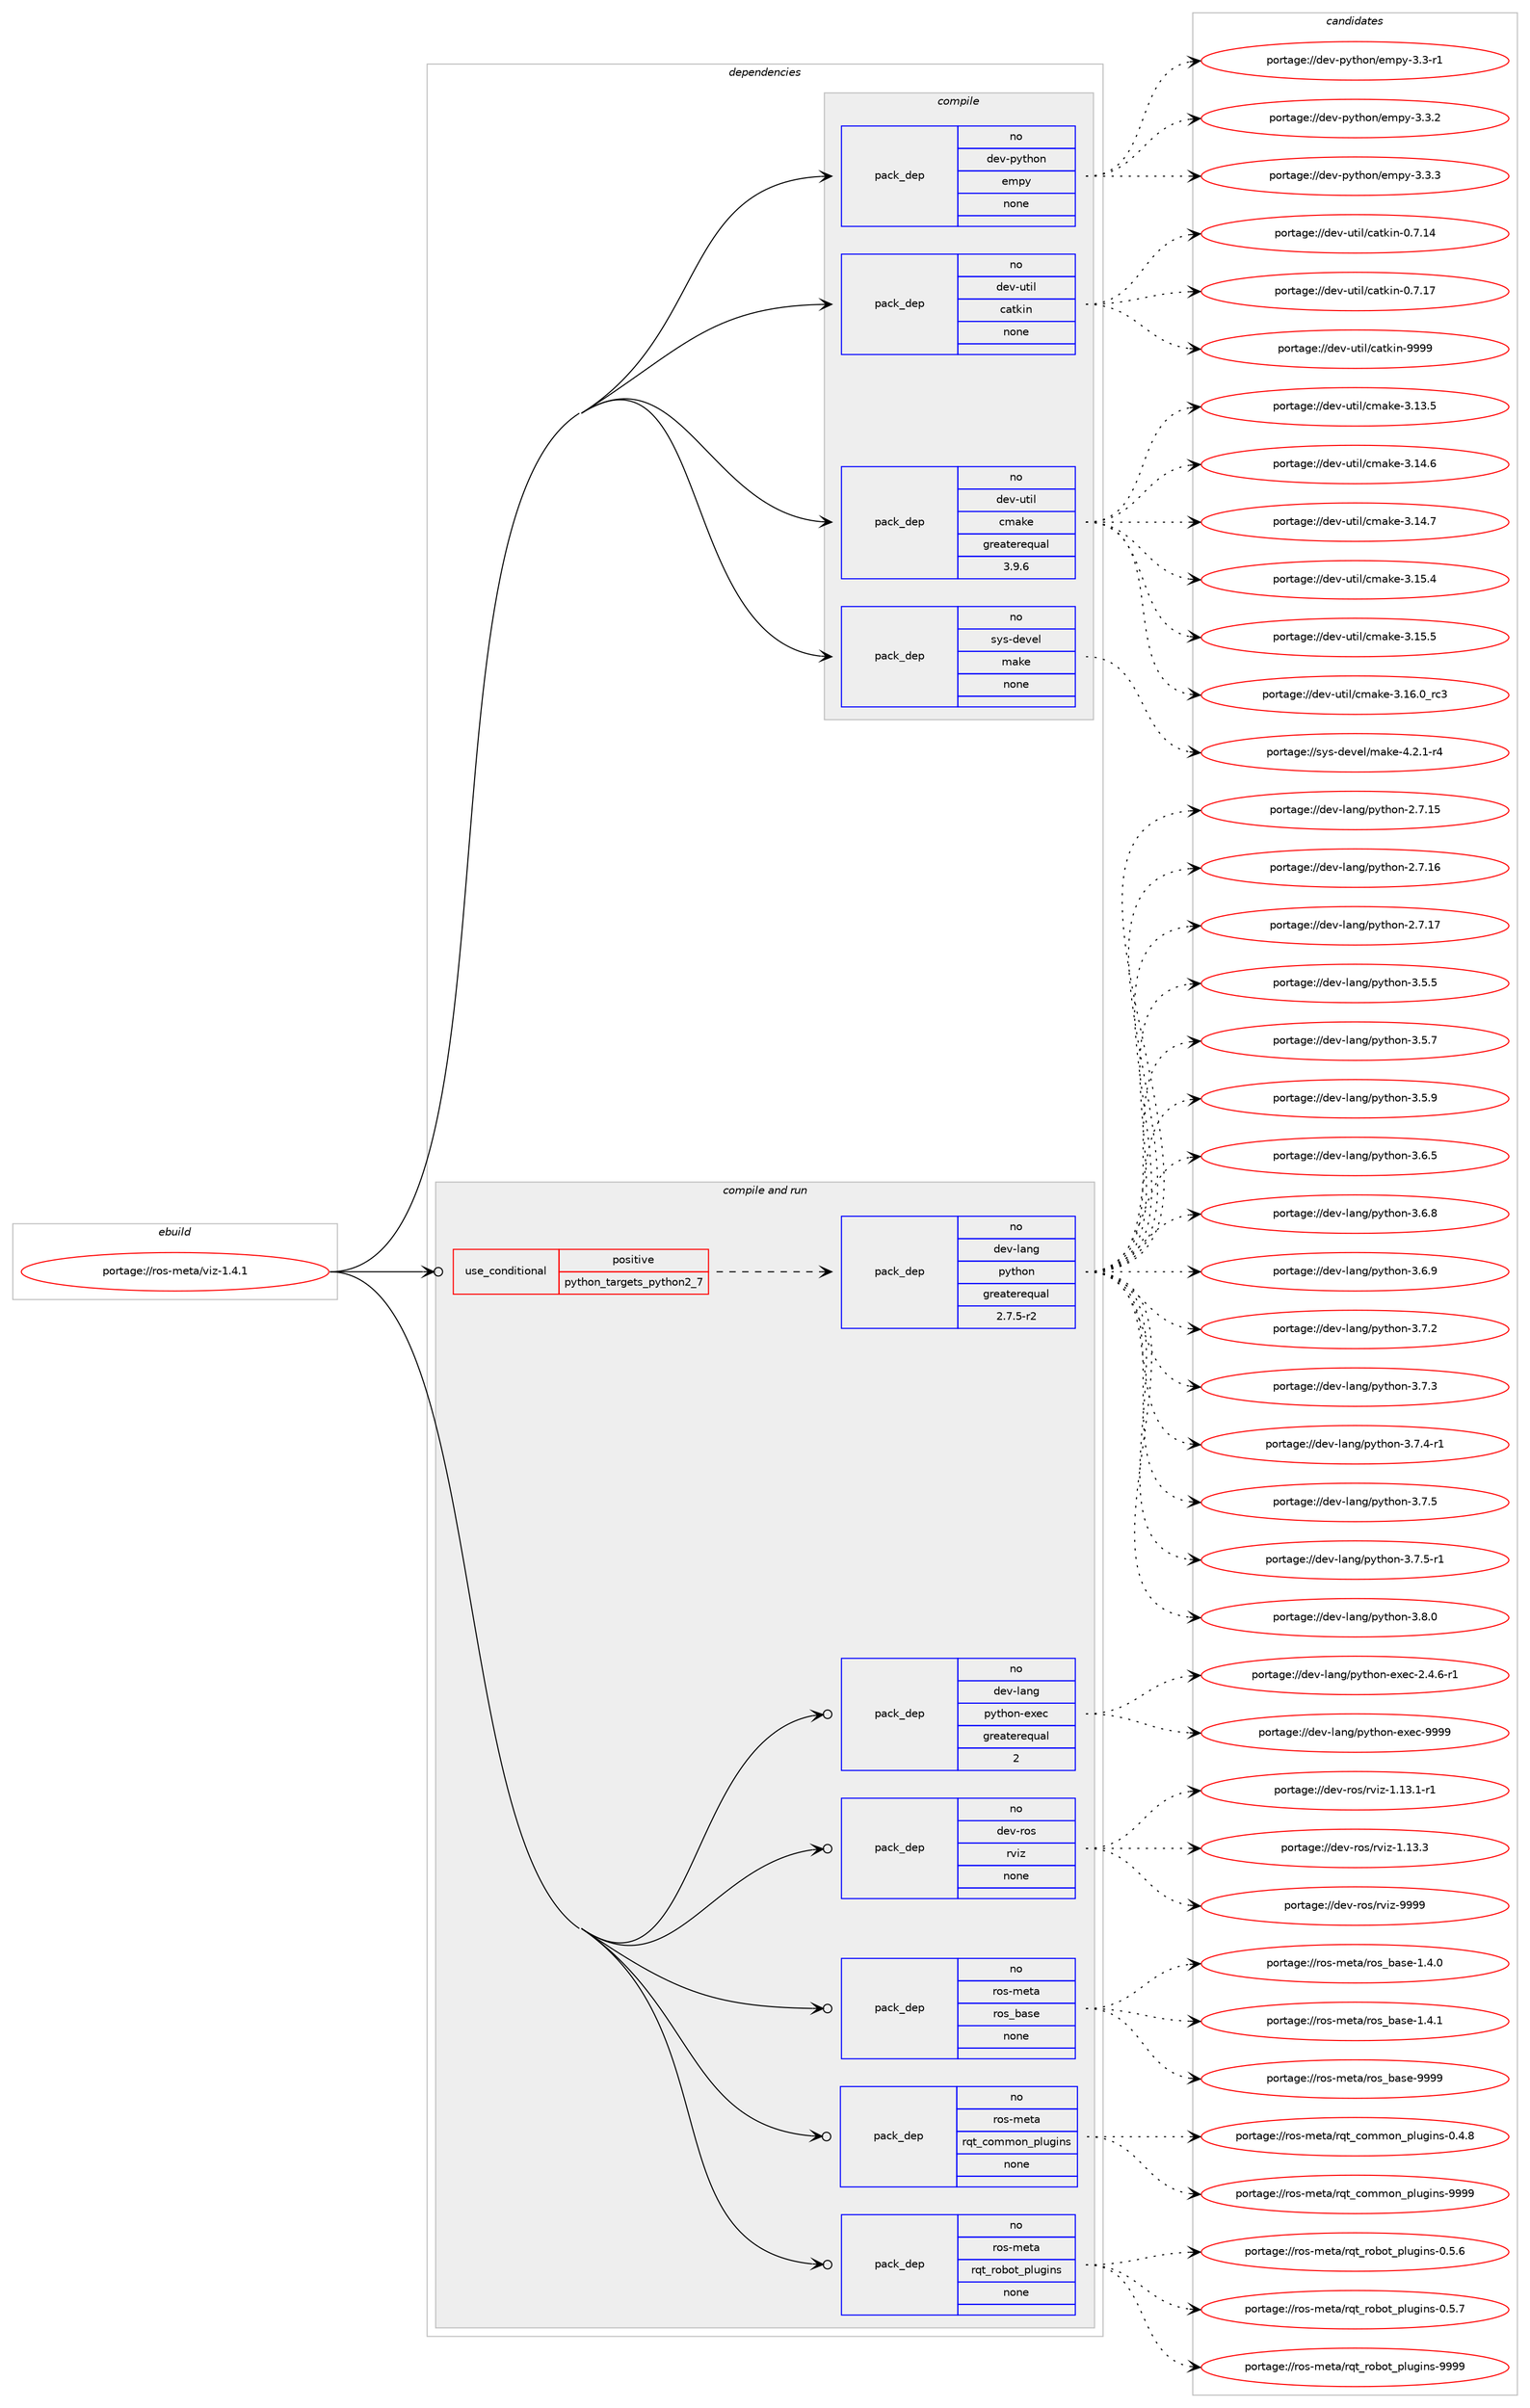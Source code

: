 digraph prolog {

# *************
# Graph options
# *************

newrank=true;
concentrate=true;
compound=true;
graph [rankdir=LR,fontname=Helvetica,fontsize=10,ranksep=1.5];#, ranksep=2.5, nodesep=0.2];
edge  [arrowhead=vee];
node  [fontname=Helvetica,fontsize=10];

# **********
# The ebuild
# **********

subgraph cluster_leftcol {
color=gray;
rank=same;
label=<<i>ebuild</i>>;
id [label="portage://ros-meta/viz-1.4.1", color=red, width=4, href="../ros-meta/viz-1.4.1.svg"];
}

# ****************
# The dependencies
# ****************

subgraph cluster_midcol {
color=gray;
label=<<i>dependencies</i>>;
subgraph cluster_compile {
fillcolor="#eeeeee";
style=filled;
label=<<i>compile</i>>;
subgraph pack280541 {
dependency381960 [label=<<TABLE BORDER="0" CELLBORDER="1" CELLSPACING="0" CELLPADDING="4" WIDTH="220"><TR><TD ROWSPAN="6" CELLPADDING="30">pack_dep</TD></TR><TR><TD WIDTH="110">no</TD></TR><TR><TD>dev-python</TD></TR><TR><TD>empy</TD></TR><TR><TD>none</TD></TR><TR><TD></TD></TR></TABLE>>, shape=none, color=blue];
}
id:e -> dependency381960:w [weight=20,style="solid",arrowhead="vee"];
subgraph pack280542 {
dependency381961 [label=<<TABLE BORDER="0" CELLBORDER="1" CELLSPACING="0" CELLPADDING="4" WIDTH="220"><TR><TD ROWSPAN="6" CELLPADDING="30">pack_dep</TD></TR><TR><TD WIDTH="110">no</TD></TR><TR><TD>dev-util</TD></TR><TR><TD>catkin</TD></TR><TR><TD>none</TD></TR><TR><TD></TD></TR></TABLE>>, shape=none, color=blue];
}
id:e -> dependency381961:w [weight=20,style="solid",arrowhead="vee"];
subgraph pack280543 {
dependency381962 [label=<<TABLE BORDER="0" CELLBORDER="1" CELLSPACING="0" CELLPADDING="4" WIDTH="220"><TR><TD ROWSPAN="6" CELLPADDING="30">pack_dep</TD></TR><TR><TD WIDTH="110">no</TD></TR><TR><TD>dev-util</TD></TR><TR><TD>cmake</TD></TR><TR><TD>greaterequal</TD></TR><TR><TD>3.9.6</TD></TR></TABLE>>, shape=none, color=blue];
}
id:e -> dependency381962:w [weight=20,style="solid",arrowhead="vee"];
subgraph pack280544 {
dependency381963 [label=<<TABLE BORDER="0" CELLBORDER="1" CELLSPACING="0" CELLPADDING="4" WIDTH="220"><TR><TD ROWSPAN="6" CELLPADDING="30">pack_dep</TD></TR><TR><TD WIDTH="110">no</TD></TR><TR><TD>sys-devel</TD></TR><TR><TD>make</TD></TR><TR><TD>none</TD></TR><TR><TD></TD></TR></TABLE>>, shape=none, color=blue];
}
id:e -> dependency381963:w [weight=20,style="solid",arrowhead="vee"];
}
subgraph cluster_compileandrun {
fillcolor="#eeeeee";
style=filled;
label=<<i>compile and run</i>>;
subgraph cond95001 {
dependency381964 [label=<<TABLE BORDER="0" CELLBORDER="1" CELLSPACING="0" CELLPADDING="4"><TR><TD ROWSPAN="3" CELLPADDING="10">use_conditional</TD></TR><TR><TD>positive</TD></TR><TR><TD>python_targets_python2_7</TD></TR></TABLE>>, shape=none, color=red];
subgraph pack280545 {
dependency381965 [label=<<TABLE BORDER="0" CELLBORDER="1" CELLSPACING="0" CELLPADDING="4" WIDTH="220"><TR><TD ROWSPAN="6" CELLPADDING="30">pack_dep</TD></TR><TR><TD WIDTH="110">no</TD></TR><TR><TD>dev-lang</TD></TR><TR><TD>python</TD></TR><TR><TD>greaterequal</TD></TR><TR><TD>2.7.5-r2</TD></TR></TABLE>>, shape=none, color=blue];
}
dependency381964:e -> dependency381965:w [weight=20,style="dashed",arrowhead="vee"];
}
id:e -> dependency381964:w [weight=20,style="solid",arrowhead="odotvee"];
subgraph pack280546 {
dependency381966 [label=<<TABLE BORDER="0" CELLBORDER="1" CELLSPACING="0" CELLPADDING="4" WIDTH="220"><TR><TD ROWSPAN="6" CELLPADDING="30">pack_dep</TD></TR><TR><TD WIDTH="110">no</TD></TR><TR><TD>dev-lang</TD></TR><TR><TD>python-exec</TD></TR><TR><TD>greaterequal</TD></TR><TR><TD>2</TD></TR></TABLE>>, shape=none, color=blue];
}
id:e -> dependency381966:w [weight=20,style="solid",arrowhead="odotvee"];
subgraph pack280547 {
dependency381967 [label=<<TABLE BORDER="0" CELLBORDER="1" CELLSPACING="0" CELLPADDING="4" WIDTH="220"><TR><TD ROWSPAN="6" CELLPADDING="30">pack_dep</TD></TR><TR><TD WIDTH="110">no</TD></TR><TR><TD>dev-ros</TD></TR><TR><TD>rviz</TD></TR><TR><TD>none</TD></TR><TR><TD></TD></TR></TABLE>>, shape=none, color=blue];
}
id:e -> dependency381967:w [weight=20,style="solid",arrowhead="odotvee"];
subgraph pack280548 {
dependency381968 [label=<<TABLE BORDER="0" CELLBORDER="1" CELLSPACING="0" CELLPADDING="4" WIDTH="220"><TR><TD ROWSPAN="6" CELLPADDING="30">pack_dep</TD></TR><TR><TD WIDTH="110">no</TD></TR><TR><TD>ros-meta</TD></TR><TR><TD>ros_base</TD></TR><TR><TD>none</TD></TR><TR><TD></TD></TR></TABLE>>, shape=none, color=blue];
}
id:e -> dependency381968:w [weight=20,style="solid",arrowhead="odotvee"];
subgraph pack280549 {
dependency381969 [label=<<TABLE BORDER="0" CELLBORDER="1" CELLSPACING="0" CELLPADDING="4" WIDTH="220"><TR><TD ROWSPAN="6" CELLPADDING="30">pack_dep</TD></TR><TR><TD WIDTH="110">no</TD></TR><TR><TD>ros-meta</TD></TR><TR><TD>rqt_common_plugins</TD></TR><TR><TD>none</TD></TR><TR><TD></TD></TR></TABLE>>, shape=none, color=blue];
}
id:e -> dependency381969:w [weight=20,style="solid",arrowhead="odotvee"];
subgraph pack280550 {
dependency381970 [label=<<TABLE BORDER="0" CELLBORDER="1" CELLSPACING="0" CELLPADDING="4" WIDTH="220"><TR><TD ROWSPAN="6" CELLPADDING="30">pack_dep</TD></TR><TR><TD WIDTH="110">no</TD></TR><TR><TD>ros-meta</TD></TR><TR><TD>rqt_robot_plugins</TD></TR><TR><TD>none</TD></TR><TR><TD></TD></TR></TABLE>>, shape=none, color=blue];
}
id:e -> dependency381970:w [weight=20,style="solid",arrowhead="odotvee"];
}
subgraph cluster_run {
fillcolor="#eeeeee";
style=filled;
label=<<i>run</i>>;
}
}

# **************
# The candidates
# **************

subgraph cluster_choices {
rank=same;
color=gray;
label=<<i>candidates</i>>;

subgraph choice280541 {
color=black;
nodesep=1;
choiceportage1001011184511212111610411111047101109112121455146514511449 [label="portage://dev-python/empy-3.3-r1", color=red, width=4,href="../dev-python/empy-3.3-r1.svg"];
choiceportage1001011184511212111610411111047101109112121455146514650 [label="portage://dev-python/empy-3.3.2", color=red, width=4,href="../dev-python/empy-3.3.2.svg"];
choiceportage1001011184511212111610411111047101109112121455146514651 [label="portage://dev-python/empy-3.3.3", color=red, width=4,href="../dev-python/empy-3.3.3.svg"];
dependency381960:e -> choiceportage1001011184511212111610411111047101109112121455146514511449:w [style=dotted,weight="100"];
dependency381960:e -> choiceportage1001011184511212111610411111047101109112121455146514650:w [style=dotted,weight="100"];
dependency381960:e -> choiceportage1001011184511212111610411111047101109112121455146514651:w [style=dotted,weight="100"];
}
subgraph choice280542 {
color=black;
nodesep=1;
choiceportage1001011184511711610510847999711610710511045484655464952 [label="portage://dev-util/catkin-0.7.14", color=red, width=4,href="../dev-util/catkin-0.7.14.svg"];
choiceportage1001011184511711610510847999711610710511045484655464955 [label="portage://dev-util/catkin-0.7.17", color=red, width=4,href="../dev-util/catkin-0.7.17.svg"];
choiceportage100101118451171161051084799971161071051104557575757 [label="portage://dev-util/catkin-9999", color=red, width=4,href="../dev-util/catkin-9999.svg"];
dependency381961:e -> choiceportage1001011184511711610510847999711610710511045484655464952:w [style=dotted,weight="100"];
dependency381961:e -> choiceportage1001011184511711610510847999711610710511045484655464955:w [style=dotted,weight="100"];
dependency381961:e -> choiceportage100101118451171161051084799971161071051104557575757:w [style=dotted,weight="100"];
}
subgraph choice280543 {
color=black;
nodesep=1;
choiceportage1001011184511711610510847991099710710145514649514653 [label="portage://dev-util/cmake-3.13.5", color=red, width=4,href="../dev-util/cmake-3.13.5.svg"];
choiceportage1001011184511711610510847991099710710145514649524654 [label="portage://dev-util/cmake-3.14.6", color=red, width=4,href="../dev-util/cmake-3.14.6.svg"];
choiceportage1001011184511711610510847991099710710145514649524655 [label="portage://dev-util/cmake-3.14.7", color=red, width=4,href="../dev-util/cmake-3.14.7.svg"];
choiceportage1001011184511711610510847991099710710145514649534652 [label="portage://dev-util/cmake-3.15.4", color=red, width=4,href="../dev-util/cmake-3.15.4.svg"];
choiceportage1001011184511711610510847991099710710145514649534653 [label="portage://dev-util/cmake-3.15.5", color=red, width=4,href="../dev-util/cmake-3.15.5.svg"];
choiceportage1001011184511711610510847991099710710145514649544648951149951 [label="portage://dev-util/cmake-3.16.0_rc3", color=red, width=4,href="../dev-util/cmake-3.16.0_rc3.svg"];
dependency381962:e -> choiceportage1001011184511711610510847991099710710145514649514653:w [style=dotted,weight="100"];
dependency381962:e -> choiceportage1001011184511711610510847991099710710145514649524654:w [style=dotted,weight="100"];
dependency381962:e -> choiceportage1001011184511711610510847991099710710145514649524655:w [style=dotted,weight="100"];
dependency381962:e -> choiceportage1001011184511711610510847991099710710145514649534652:w [style=dotted,weight="100"];
dependency381962:e -> choiceportage1001011184511711610510847991099710710145514649534653:w [style=dotted,weight="100"];
dependency381962:e -> choiceportage1001011184511711610510847991099710710145514649544648951149951:w [style=dotted,weight="100"];
}
subgraph choice280544 {
color=black;
nodesep=1;
choiceportage1151211154510010111810110847109971071014552465046494511452 [label="portage://sys-devel/make-4.2.1-r4", color=red, width=4,href="../sys-devel/make-4.2.1-r4.svg"];
dependency381963:e -> choiceportage1151211154510010111810110847109971071014552465046494511452:w [style=dotted,weight="100"];
}
subgraph choice280545 {
color=black;
nodesep=1;
choiceportage10010111845108971101034711212111610411111045504655464953 [label="portage://dev-lang/python-2.7.15", color=red, width=4,href="../dev-lang/python-2.7.15.svg"];
choiceportage10010111845108971101034711212111610411111045504655464954 [label="portage://dev-lang/python-2.7.16", color=red, width=4,href="../dev-lang/python-2.7.16.svg"];
choiceportage10010111845108971101034711212111610411111045504655464955 [label="portage://dev-lang/python-2.7.17", color=red, width=4,href="../dev-lang/python-2.7.17.svg"];
choiceportage100101118451089711010347112121116104111110455146534653 [label="portage://dev-lang/python-3.5.5", color=red, width=4,href="../dev-lang/python-3.5.5.svg"];
choiceportage100101118451089711010347112121116104111110455146534655 [label="portage://dev-lang/python-3.5.7", color=red, width=4,href="../dev-lang/python-3.5.7.svg"];
choiceportage100101118451089711010347112121116104111110455146534657 [label="portage://dev-lang/python-3.5.9", color=red, width=4,href="../dev-lang/python-3.5.9.svg"];
choiceportage100101118451089711010347112121116104111110455146544653 [label="portage://dev-lang/python-3.6.5", color=red, width=4,href="../dev-lang/python-3.6.5.svg"];
choiceportage100101118451089711010347112121116104111110455146544656 [label="portage://dev-lang/python-3.6.8", color=red, width=4,href="../dev-lang/python-3.6.8.svg"];
choiceportage100101118451089711010347112121116104111110455146544657 [label="portage://dev-lang/python-3.6.9", color=red, width=4,href="../dev-lang/python-3.6.9.svg"];
choiceportage100101118451089711010347112121116104111110455146554650 [label="portage://dev-lang/python-3.7.2", color=red, width=4,href="../dev-lang/python-3.7.2.svg"];
choiceportage100101118451089711010347112121116104111110455146554651 [label="portage://dev-lang/python-3.7.3", color=red, width=4,href="../dev-lang/python-3.7.3.svg"];
choiceportage1001011184510897110103471121211161041111104551465546524511449 [label="portage://dev-lang/python-3.7.4-r1", color=red, width=4,href="../dev-lang/python-3.7.4-r1.svg"];
choiceportage100101118451089711010347112121116104111110455146554653 [label="portage://dev-lang/python-3.7.5", color=red, width=4,href="../dev-lang/python-3.7.5.svg"];
choiceportage1001011184510897110103471121211161041111104551465546534511449 [label="portage://dev-lang/python-3.7.5-r1", color=red, width=4,href="../dev-lang/python-3.7.5-r1.svg"];
choiceportage100101118451089711010347112121116104111110455146564648 [label="portage://dev-lang/python-3.8.0", color=red, width=4,href="../dev-lang/python-3.8.0.svg"];
dependency381965:e -> choiceportage10010111845108971101034711212111610411111045504655464953:w [style=dotted,weight="100"];
dependency381965:e -> choiceportage10010111845108971101034711212111610411111045504655464954:w [style=dotted,weight="100"];
dependency381965:e -> choiceportage10010111845108971101034711212111610411111045504655464955:w [style=dotted,weight="100"];
dependency381965:e -> choiceportage100101118451089711010347112121116104111110455146534653:w [style=dotted,weight="100"];
dependency381965:e -> choiceportage100101118451089711010347112121116104111110455146534655:w [style=dotted,weight="100"];
dependency381965:e -> choiceportage100101118451089711010347112121116104111110455146534657:w [style=dotted,weight="100"];
dependency381965:e -> choiceportage100101118451089711010347112121116104111110455146544653:w [style=dotted,weight="100"];
dependency381965:e -> choiceportage100101118451089711010347112121116104111110455146544656:w [style=dotted,weight="100"];
dependency381965:e -> choiceportage100101118451089711010347112121116104111110455146544657:w [style=dotted,weight="100"];
dependency381965:e -> choiceportage100101118451089711010347112121116104111110455146554650:w [style=dotted,weight="100"];
dependency381965:e -> choiceportage100101118451089711010347112121116104111110455146554651:w [style=dotted,weight="100"];
dependency381965:e -> choiceportage1001011184510897110103471121211161041111104551465546524511449:w [style=dotted,weight="100"];
dependency381965:e -> choiceportage100101118451089711010347112121116104111110455146554653:w [style=dotted,weight="100"];
dependency381965:e -> choiceportage1001011184510897110103471121211161041111104551465546534511449:w [style=dotted,weight="100"];
dependency381965:e -> choiceportage100101118451089711010347112121116104111110455146564648:w [style=dotted,weight="100"];
}
subgraph choice280546 {
color=black;
nodesep=1;
choiceportage10010111845108971101034711212111610411111045101120101994550465246544511449 [label="portage://dev-lang/python-exec-2.4.6-r1", color=red, width=4,href="../dev-lang/python-exec-2.4.6-r1.svg"];
choiceportage10010111845108971101034711212111610411111045101120101994557575757 [label="portage://dev-lang/python-exec-9999", color=red, width=4,href="../dev-lang/python-exec-9999.svg"];
dependency381966:e -> choiceportage10010111845108971101034711212111610411111045101120101994550465246544511449:w [style=dotted,weight="100"];
dependency381966:e -> choiceportage10010111845108971101034711212111610411111045101120101994557575757:w [style=dotted,weight="100"];
}
subgraph choice280547 {
color=black;
nodesep=1;
choiceportage1001011184511411111547114118105122454946495146494511449 [label="portage://dev-ros/rviz-1.13.1-r1", color=red, width=4,href="../dev-ros/rviz-1.13.1-r1.svg"];
choiceportage100101118451141111154711411810512245494649514651 [label="portage://dev-ros/rviz-1.13.3", color=red, width=4,href="../dev-ros/rviz-1.13.3.svg"];
choiceportage10010111845114111115471141181051224557575757 [label="portage://dev-ros/rviz-9999", color=red, width=4,href="../dev-ros/rviz-9999.svg"];
dependency381967:e -> choiceportage1001011184511411111547114118105122454946495146494511449:w [style=dotted,weight="100"];
dependency381967:e -> choiceportage100101118451141111154711411810512245494649514651:w [style=dotted,weight="100"];
dependency381967:e -> choiceportage10010111845114111115471141181051224557575757:w [style=dotted,weight="100"];
}
subgraph choice280548 {
color=black;
nodesep=1;
choiceportage114111115451091011169747114111115959897115101454946524648 [label="portage://ros-meta/ros_base-1.4.0", color=red, width=4,href="../ros-meta/ros_base-1.4.0.svg"];
choiceportage114111115451091011169747114111115959897115101454946524649 [label="portage://ros-meta/ros_base-1.4.1", color=red, width=4,href="../ros-meta/ros_base-1.4.1.svg"];
choiceportage1141111154510910111697471141111159598971151014557575757 [label="portage://ros-meta/ros_base-9999", color=red, width=4,href="../ros-meta/ros_base-9999.svg"];
dependency381968:e -> choiceportage114111115451091011169747114111115959897115101454946524648:w [style=dotted,weight="100"];
dependency381968:e -> choiceportage114111115451091011169747114111115959897115101454946524649:w [style=dotted,weight="100"];
dependency381968:e -> choiceportage1141111154510910111697471141111159598971151014557575757:w [style=dotted,weight="100"];
}
subgraph choice280549 {
color=black;
nodesep=1;
choiceportage114111115451091011169747114113116959911110910911111095112108117103105110115454846524656 [label="portage://ros-meta/rqt_common_plugins-0.4.8", color=red, width=4,href="../ros-meta/rqt_common_plugins-0.4.8.svg"];
choiceportage1141111154510910111697471141131169599111109109111110951121081171031051101154557575757 [label="portage://ros-meta/rqt_common_plugins-9999", color=red, width=4,href="../ros-meta/rqt_common_plugins-9999.svg"];
dependency381969:e -> choiceportage114111115451091011169747114113116959911110910911111095112108117103105110115454846524656:w [style=dotted,weight="100"];
dependency381969:e -> choiceportage1141111154510910111697471141131169599111109109111110951121081171031051101154557575757:w [style=dotted,weight="100"];
}
subgraph choice280550 {
color=black;
nodesep=1;
choiceportage114111115451091011169747114113116951141119811111695112108117103105110115454846534654 [label="portage://ros-meta/rqt_robot_plugins-0.5.6", color=red, width=4,href="../ros-meta/rqt_robot_plugins-0.5.6.svg"];
choiceportage114111115451091011169747114113116951141119811111695112108117103105110115454846534655 [label="portage://ros-meta/rqt_robot_plugins-0.5.7", color=red, width=4,href="../ros-meta/rqt_robot_plugins-0.5.7.svg"];
choiceportage1141111154510910111697471141131169511411198111116951121081171031051101154557575757 [label="portage://ros-meta/rqt_robot_plugins-9999", color=red, width=4,href="../ros-meta/rqt_robot_plugins-9999.svg"];
dependency381970:e -> choiceportage114111115451091011169747114113116951141119811111695112108117103105110115454846534654:w [style=dotted,weight="100"];
dependency381970:e -> choiceportage114111115451091011169747114113116951141119811111695112108117103105110115454846534655:w [style=dotted,weight="100"];
dependency381970:e -> choiceportage1141111154510910111697471141131169511411198111116951121081171031051101154557575757:w [style=dotted,weight="100"];
}
}

}
